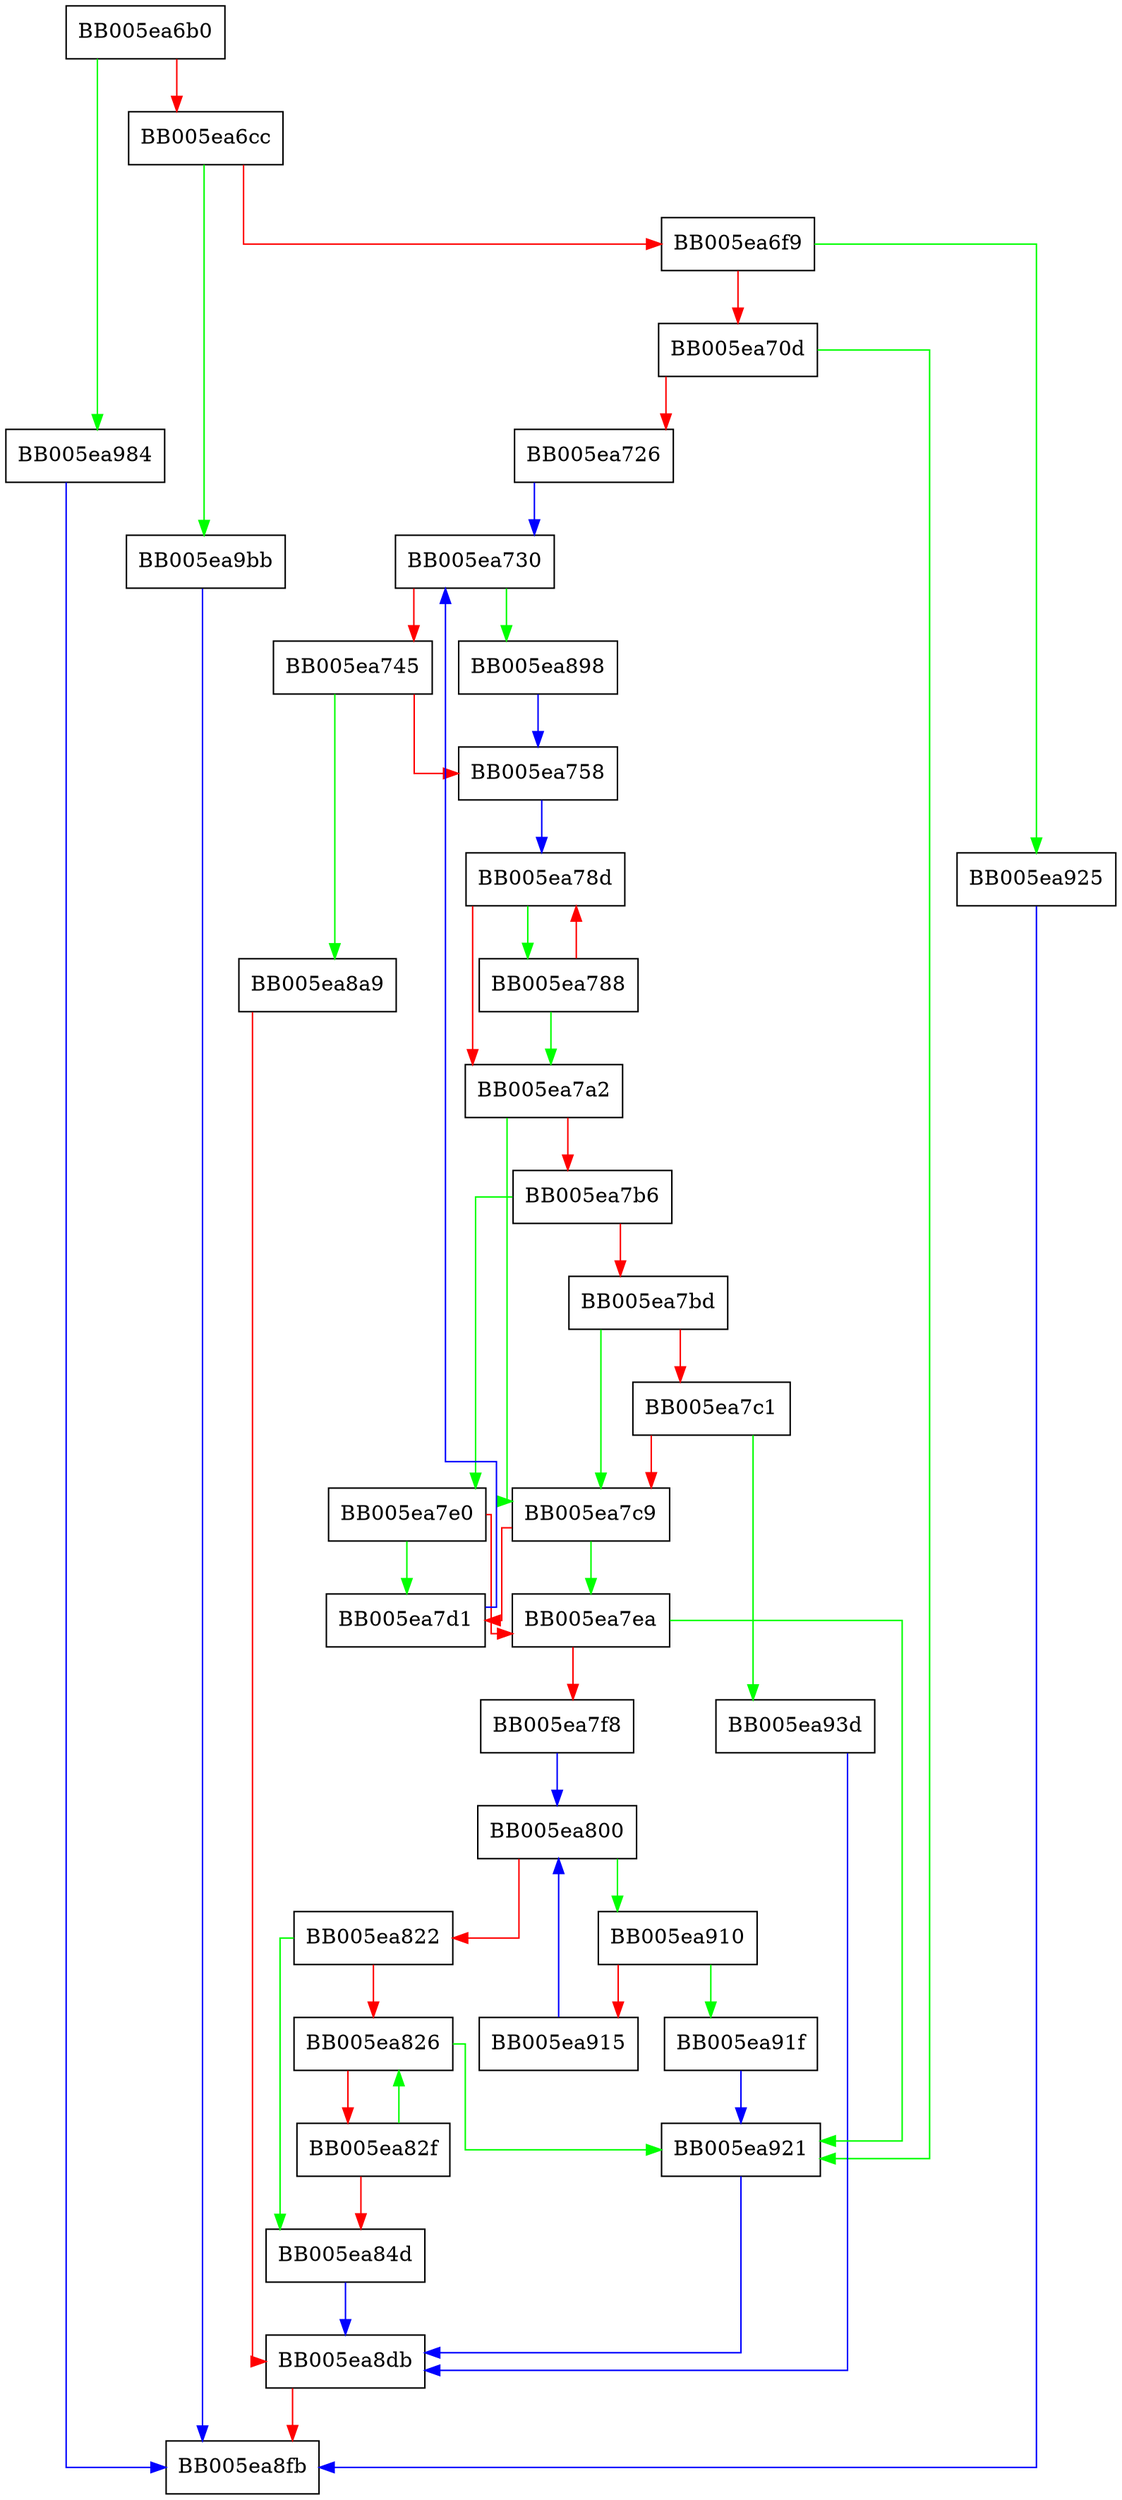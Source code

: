 digraph ossl_namemap_add_names {
  node [shape="box"];
  graph [splines=ortho];
  BB005ea6b0 -> BB005ea984 [color="green"];
  BB005ea6b0 -> BB005ea6cc [color="red"];
  BB005ea6cc -> BB005ea9bb [color="green"];
  BB005ea6cc -> BB005ea6f9 [color="red"];
  BB005ea6f9 -> BB005ea925 [color="green"];
  BB005ea6f9 -> BB005ea70d [color="red"];
  BB005ea70d -> BB005ea921 [color="green"];
  BB005ea70d -> BB005ea726 [color="red"];
  BB005ea726 -> BB005ea730 [color="blue"];
  BB005ea730 -> BB005ea898 [color="green"];
  BB005ea730 -> BB005ea745 [color="red"];
  BB005ea745 -> BB005ea8a9 [color="green"];
  BB005ea745 -> BB005ea758 [color="red"];
  BB005ea758 -> BB005ea78d [color="blue"];
  BB005ea788 -> BB005ea7a2 [color="green"];
  BB005ea788 -> BB005ea78d [color="red"];
  BB005ea78d -> BB005ea788 [color="green"];
  BB005ea78d -> BB005ea7a2 [color="red"];
  BB005ea7a2 -> BB005ea7c9 [color="green"];
  BB005ea7a2 -> BB005ea7b6 [color="red"];
  BB005ea7b6 -> BB005ea7e0 [color="green"];
  BB005ea7b6 -> BB005ea7bd [color="red"];
  BB005ea7bd -> BB005ea7c9 [color="green"];
  BB005ea7bd -> BB005ea7c1 [color="red"];
  BB005ea7c1 -> BB005ea93d [color="green"];
  BB005ea7c1 -> BB005ea7c9 [color="red"];
  BB005ea7c9 -> BB005ea7ea [color="green"];
  BB005ea7c9 -> BB005ea7d1 [color="red"];
  BB005ea7d1 -> BB005ea730 [color="blue"];
  BB005ea7e0 -> BB005ea7d1 [color="green"];
  BB005ea7e0 -> BB005ea7ea [color="red"];
  BB005ea7ea -> BB005ea921 [color="green"];
  BB005ea7ea -> BB005ea7f8 [color="red"];
  BB005ea7f8 -> BB005ea800 [color="blue"];
  BB005ea800 -> BB005ea910 [color="green"];
  BB005ea800 -> BB005ea822 [color="red"];
  BB005ea822 -> BB005ea84d [color="green"];
  BB005ea822 -> BB005ea826 [color="red"];
  BB005ea826 -> BB005ea921 [color="green"];
  BB005ea826 -> BB005ea82f [color="red"];
  BB005ea82f -> BB005ea826 [color="green"];
  BB005ea82f -> BB005ea84d [color="red"];
  BB005ea84d -> BB005ea8db [color="blue"];
  BB005ea898 -> BB005ea758 [color="blue"];
  BB005ea8a9 -> BB005ea8db [color="red"];
  BB005ea8db -> BB005ea8fb [color="red"];
  BB005ea910 -> BB005ea91f [color="green"];
  BB005ea910 -> BB005ea915 [color="red"];
  BB005ea915 -> BB005ea800 [color="blue"];
  BB005ea91f -> BB005ea921 [color="blue"];
  BB005ea921 -> BB005ea8db [color="blue"];
  BB005ea925 -> BB005ea8fb [color="blue"];
  BB005ea93d -> BB005ea8db [color="blue"];
  BB005ea984 -> BB005ea8fb [color="blue"];
  BB005ea9bb -> BB005ea8fb [color="blue"];
}